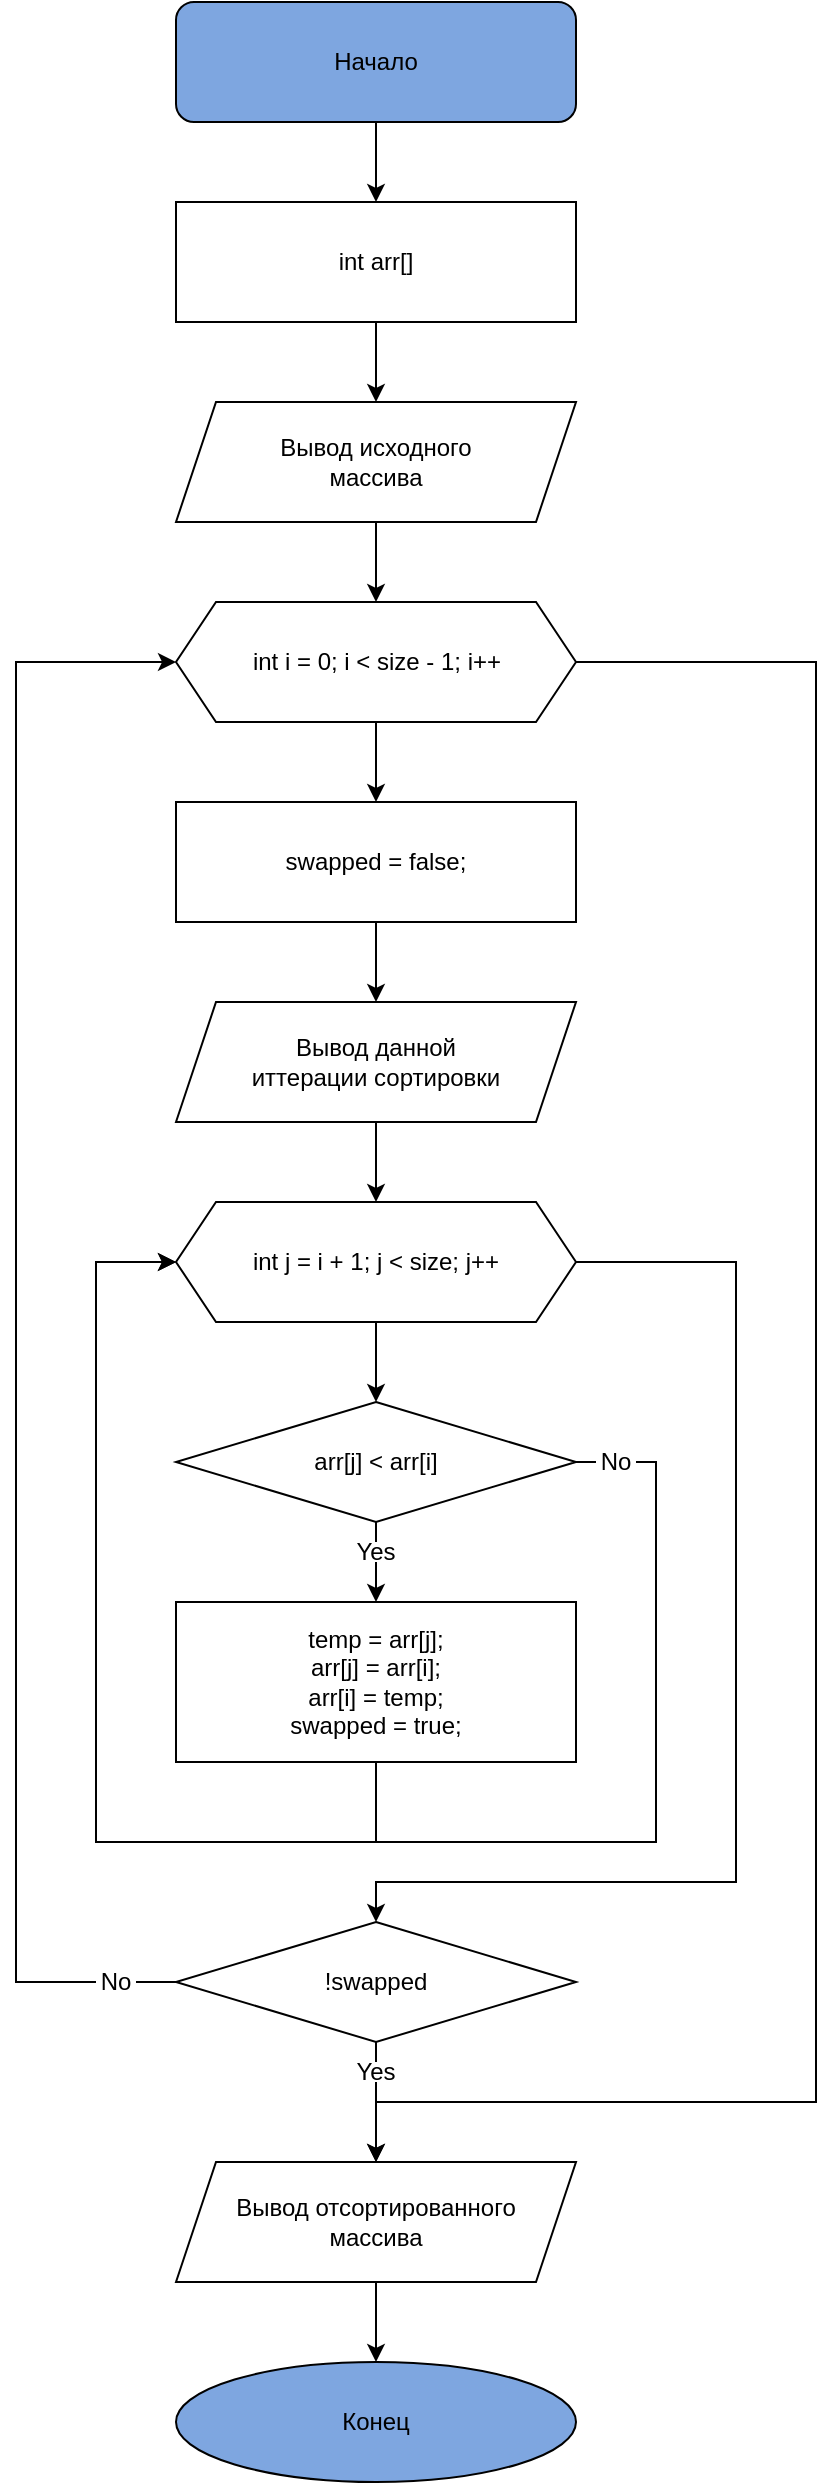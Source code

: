 <mxfile version="21.2.8" type="device">
  <diagram name="Страница 1" id="WEHtyOfjO5w-Sk7UoFfG">
    <mxGraphModel dx="2593" dy="2170" grid="1" gridSize="10" guides="1" tooltips="1" connect="1" arrows="1" fold="1" page="1" pageScale="1" pageWidth="827" pageHeight="1169" math="0" shadow="0">
      <root>
        <mxCell id="0" />
        <mxCell id="1" parent="0" />
        <mxCell id="sKk9zQVXmIqofUdxA77T-5" style="edgeStyle=orthogonalEdgeStyle;rounded=0;orthogonalLoop=1;jettySize=auto;html=1;exitX=0.5;exitY=1;exitDx=0;exitDy=0;entryX=0.5;entryY=0;entryDx=0;entryDy=0;" edge="1" parent="1" source="sKk9zQVXmIqofUdxA77T-1" target="sKk9zQVXmIqofUdxA77T-3">
          <mxGeometry relative="1" as="geometry" />
        </mxCell>
        <mxCell id="sKk9zQVXmIqofUdxA77T-1" value="" style="rounded=1;whiteSpace=wrap;html=1;fillColor=#7EA6E0;" vertex="1" parent="1">
          <mxGeometry x="300" y="40" width="200" height="60" as="geometry" />
        </mxCell>
        <mxCell id="sKk9zQVXmIqofUdxA77T-2" value="Начало" style="text;html=1;strokeColor=none;fillColor=none;align=center;verticalAlign=middle;whiteSpace=wrap;rounded=0;" vertex="1" parent="1">
          <mxGeometry x="370" y="55" width="60" height="30" as="geometry" />
        </mxCell>
        <mxCell id="sKk9zQVXmIqofUdxA77T-8" style="edgeStyle=orthogonalEdgeStyle;rounded=0;orthogonalLoop=1;jettySize=auto;html=1;exitX=0.5;exitY=1;exitDx=0;exitDy=0;entryX=0.5;entryY=0;entryDx=0;entryDy=0;" edge="1" parent="1" source="sKk9zQVXmIqofUdxA77T-3" target="sKk9zQVXmIqofUdxA77T-6">
          <mxGeometry relative="1" as="geometry" />
        </mxCell>
        <mxCell id="sKk9zQVXmIqofUdxA77T-3" value="" style="rounded=0;whiteSpace=wrap;html=1;" vertex="1" parent="1">
          <mxGeometry x="300" y="140" width="200" height="60" as="geometry" />
        </mxCell>
        <mxCell id="sKk9zQVXmIqofUdxA77T-4" value="int arr[]" style="text;html=1;strokeColor=none;fillColor=none;align=center;verticalAlign=middle;whiteSpace=wrap;rounded=0;" vertex="1" parent="1">
          <mxGeometry x="370" y="155" width="60" height="30" as="geometry" />
        </mxCell>
        <mxCell id="sKk9zQVXmIqofUdxA77T-10" style="edgeStyle=orthogonalEdgeStyle;rounded=0;orthogonalLoop=1;jettySize=auto;html=1;exitX=0.5;exitY=1;exitDx=0;exitDy=0;entryX=0.5;entryY=0;entryDx=0;entryDy=0;" edge="1" parent="1" source="sKk9zQVXmIqofUdxA77T-6" target="sKk9zQVXmIqofUdxA77T-9">
          <mxGeometry relative="1" as="geometry" />
        </mxCell>
        <mxCell id="sKk9zQVXmIqofUdxA77T-6" value="" style="shape=parallelogram;perimeter=parallelogramPerimeter;whiteSpace=wrap;html=1;fixedSize=1;" vertex="1" parent="1">
          <mxGeometry x="300" y="240" width="200" height="60" as="geometry" />
        </mxCell>
        <mxCell id="sKk9zQVXmIqofUdxA77T-7" value="Вывод исходного массива" style="text;html=1;strokeColor=none;fillColor=none;align=center;verticalAlign=middle;whiteSpace=wrap;rounded=0;" vertex="1" parent="1">
          <mxGeometry x="345" y="255" width="110" height="30" as="geometry" />
        </mxCell>
        <mxCell id="sKk9zQVXmIqofUdxA77T-13" style="edgeStyle=orthogonalEdgeStyle;rounded=0;orthogonalLoop=1;jettySize=auto;html=1;exitX=0.5;exitY=1;exitDx=0;exitDy=0;entryX=0.5;entryY=0;entryDx=0;entryDy=0;" edge="1" parent="1" source="sKk9zQVXmIqofUdxA77T-9" target="sKk9zQVXmIqofUdxA77T-12">
          <mxGeometry relative="1" as="geometry" />
        </mxCell>
        <mxCell id="sKk9zQVXmIqofUdxA77T-52" style="edgeStyle=orthogonalEdgeStyle;rounded=0;orthogonalLoop=1;jettySize=auto;html=1;exitX=1;exitY=0.5;exitDx=0;exitDy=0;entryX=0.5;entryY=0;entryDx=0;entryDy=0;" edge="1" parent="1" source="sKk9zQVXmIqofUdxA77T-9" target="sKk9zQVXmIqofUdxA77T-48">
          <mxGeometry relative="1" as="geometry">
            <Array as="points">
              <mxPoint x="620" y="370" />
              <mxPoint x="620" y="1090" />
              <mxPoint x="400" y="1090" />
            </Array>
          </mxGeometry>
        </mxCell>
        <mxCell id="sKk9zQVXmIqofUdxA77T-9" value="" style="shape=hexagon;perimeter=hexagonPerimeter2;whiteSpace=wrap;html=1;fixedSize=1;" vertex="1" parent="1">
          <mxGeometry x="300" y="340" width="200" height="60" as="geometry" />
        </mxCell>
        <mxCell id="sKk9zQVXmIqofUdxA77T-11" value="int i = 0; i &amp;lt; size - 1; i++" style="text;html=1;strokeColor=none;fillColor=none;align=center;verticalAlign=middle;whiteSpace=wrap;rounded=0;" vertex="1" parent="1">
          <mxGeometry x="332.5" y="355" width="135" height="30" as="geometry" />
        </mxCell>
        <mxCell id="sKk9zQVXmIqofUdxA77T-17" style="edgeStyle=orthogonalEdgeStyle;rounded=0;orthogonalLoop=1;jettySize=auto;html=1;exitX=0.5;exitY=1;exitDx=0;exitDy=0;entryX=0.5;entryY=0;entryDx=0;entryDy=0;" edge="1" parent="1" source="sKk9zQVXmIqofUdxA77T-12" target="sKk9zQVXmIqofUdxA77T-15">
          <mxGeometry relative="1" as="geometry" />
        </mxCell>
        <mxCell id="sKk9zQVXmIqofUdxA77T-12" value="" style="rounded=0;whiteSpace=wrap;html=1;" vertex="1" parent="1">
          <mxGeometry x="300" y="440" width="200" height="60" as="geometry" />
        </mxCell>
        <mxCell id="sKk9zQVXmIqofUdxA77T-14" value="swapped = false;" style="text;html=1;strokeColor=none;fillColor=none;align=center;verticalAlign=middle;whiteSpace=wrap;rounded=0;" vertex="1" parent="1">
          <mxGeometry x="350" y="455" width="100" height="30" as="geometry" />
        </mxCell>
        <mxCell id="sKk9zQVXmIqofUdxA77T-20" style="edgeStyle=orthogonalEdgeStyle;rounded=0;orthogonalLoop=1;jettySize=auto;html=1;exitX=0.5;exitY=1;exitDx=0;exitDy=0;entryX=0.5;entryY=0;entryDx=0;entryDy=0;" edge="1" parent="1" source="sKk9zQVXmIqofUdxA77T-15" target="sKk9zQVXmIqofUdxA77T-18">
          <mxGeometry relative="1" as="geometry" />
        </mxCell>
        <mxCell id="sKk9zQVXmIqofUdxA77T-15" value="" style="shape=parallelogram;perimeter=parallelogramPerimeter;whiteSpace=wrap;html=1;fixedSize=1;" vertex="1" parent="1">
          <mxGeometry x="300" y="540" width="200" height="60" as="geometry" />
        </mxCell>
        <mxCell id="sKk9zQVXmIqofUdxA77T-16" value="Вывод данной иттерации сортировки" style="text;html=1;strokeColor=none;fillColor=none;align=center;verticalAlign=middle;whiteSpace=wrap;rounded=0;" vertex="1" parent="1">
          <mxGeometry x="330" y="555" width="140" height="30" as="geometry" />
        </mxCell>
        <mxCell id="sKk9zQVXmIqofUdxA77T-22" style="edgeStyle=orthogonalEdgeStyle;rounded=0;orthogonalLoop=1;jettySize=auto;html=1;exitX=0.5;exitY=1;exitDx=0;exitDy=0;entryX=0.5;entryY=0;entryDx=0;entryDy=0;" edge="1" parent="1" source="sKk9zQVXmIqofUdxA77T-18" target="sKk9zQVXmIqofUdxA77T-21">
          <mxGeometry relative="1" as="geometry" />
        </mxCell>
        <mxCell id="sKk9zQVXmIqofUdxA77T-46" style="edgeStyle=orthogonalEdgeStyle;rounded=0;orthogonalLoop=1;jettySize=auto;html=1;exitX=1;exitY=0.5;exitDx=0;exitDy=0;entryX=0.5;entryY=0;entryDx=0;entryDy=0;" edge="1" parent="1" source="sKk9zQVXmIqofUdxA77T-18" target="sKk9zQVXmIqofUdxA77T-33">
          <mxGeometry relative="1" as="geometry">
            <Array as="points">
              <mxPoint x="580" y="670" />
              <mxPoint x="580" y="980" />
              <mxPoint x="400" y="980" />
            </Array>
          </mxGeometry>
        </mxCell>
        <mxCell id="sKk9zQVXmIqofUdxA77T-18" value="" style="shape=hexagon;perimeter=hexagonPerimeter2;whiteSpace=wrap;html=1;fixedSize=1;" vertex="1" parent="1">
          <mxGeometry x="300" y="640" width="200" height="60" as="geometry" />
        </mxCell>
        <mxCell id="sKk9zQVXmIqofUdxA77T-19" value="int j = i + 1; j &amp;lt; size; j++" style="text;html=1;strokeColor=none;fillColor=none;align=center;verticalAlign=middle;whiteSpace=wrap;rounded=0;" vertex="1" parent="1">
          <mxGeometry x="335" y="655" width="130" height="30" as="geometry" />
        </mxCell>
        <mxCell id="sKk9zQVXmIqofUdxA77T-26" style="edgeStyle=orthogonalEdgeStyle;rounded=0;orthogonalLoop=1;jettySize=auto;html=1;exitX=0.5;exitY=1;exitDx=0;exitDy=0;entryX=0.5;entryY=0;entryDx=0;entryDy=0;" edge="1" parent="1" source="sKk9zQVXmIqofUdxA77T-21" target="sKk9zQVXmIqofUdxA77T-24">
          <mxGeometry relative="1" as="geometry" />
        </mxCell>
        <mxCell id="sKk9zQVXmIqofUdxA77T-32" style="edgeStyle=orthogonalEdgeStyle;rounded=0;orthogonalLoop=1;jettySize=auto;html=1;exitX=1;exitY=0.5;exitDx=0;exitDy=0;entryX=0;entryY=0.5;entryDx=0;entryDy=0;" edge="1" parent="1" source="sKk9zQVXmIqofUdxA77T-21" target="sKk9zQVXmIqofUdxA77T-18">
          <mxGeometry relative="1" as="geometry">
            <Array as="points">
              <mxPoint x="540" y="770" />
              <mxPoint x="540" y="960" />
              <mxPoint x="260" y="960" />
              <mxPoint x="260" y="670" />
            </Array>
          </mxGeometry>
        </mxCell>
        <mxCell id="sKk9zQVXmIqofUdxA77T-21" value="" style="rhombus;whiteSpace=wrap;html=1;" vertex="1" parent="1">
          <mxGeometry x="300" y="740" width="200" height="60" as="geometry" />
        </mxCell>
        <mxCell id="sKk9zQVXmIqofUdxA77T-23" value="arr[j] &amp;lt; arr[i]" style="text;html=1;strokeColor=none;fillColor=none;align=center;verticalAlign=middle;whiteSpace=wrap;rounded=0;" vertex="1" parent="1">
          <mxGeometry x="365" y="755" width="70" height="30" as="geometry" />
        </mxCell>
        <mxCell id="sKk9zQVXmIqofUdxA77T-28" style="edgeStyle=orthogonalEdgeStyle;rounded=0;orthogonalLoop=1;jettySize=auto;html=1;exitX=0.5;exitY=1;exitDx=0;exitDy=0;entryX=0;entryY=0.5;entryDx=0;entryDy=0;" edge="1" parent="1" source="sKk9zQVXmIqofUdxA77T-24" target="sKk9zQVXmIqofUdxA77T-18">
          <mxGeometry relative="1" as="geometry">
            <Array as="points">
              <mxPoint x="400" y="960" />
              <mxPoint x="260" y="960" />
              <mxPoint x="260" y="670" />
            </Array>
          </mxGeometry>
        </mxCell>
        <mxCell id="sKk9zQVXmIqofUdxA77T-24" value="" style="rounded=0;whiteSpace=wrap;html=1;" vertex="1" parent="1">
          <mxGeometry x="300" y="840" width="200" height="80" as="geometry" />
        </mxCell>
        <mxCell id="sKk9zQVXmIqofUdxA77T-25" value="temp = arr[j];&lt;br&gt;arr[j] = arr[i];&lt;br&gt;arr[i] = temp;&lt;br&gt;swapped = true;" style="text;html=1;strokeColor=none;fillColor=none;align=center;verticalAlign=middle;whiteSpace=wrap;rounded=0;" vertex="1" parent="1">
          <mxGeometry x="355" y="850" width="90" height="60" as="geometry" />
        </mxCell>
        <mxCell id="sKk9zQVXmIqofUdxA77T-27" value="Yes" style="text;html=1;strokeColor=none;fillColor=#FFFFFF;align=center;verticalAlign=middle;whiteSpace=wrap;rounded=0;" vertex="1" parent="1">
          <mxGeometry x="385" y="810" width="30" height="10" as="geometry" />
        </mxCell>
        <mxCell id="sKk9zQVXmIqofUdxA77T-30" value="No" style="text;html=1;strokeColor=none;fillColor=#FFFFFF;align=center;verticalAlign=middle;whiteSpace=wrap;rounded=0;" vertex="1" parent="1">
          <mxGeometry x="510" y="765" width="20" height="10" as="geometry" />
        </mxCell>
        <mxCell id="sKk9zQVXmIqofUdxA77T-47" style="edgeStyle=orthogonalEdgeStyle;rounded=0;orthogonalLoop=1;jettySize=auto;html=1;exitX=0;exitY=0.5;exitDx=0;exitDy=0;entryX=0;entryY=0.5;entryDx=0;entryDy=0;" edge="1" parent="1" source="sKk9zQVXmIqofUdxA77T-33" target="sKk9zQVXmIqofUdxA77T-9">
          <mxGeometry relative="1" as="geometry">
            <Array as="points">
              <mxPoint x="220" y="1030" />
              <mxPoint x="220" y="370" />
            </Array>
          </mxGeometry>
        </mxCell>
        <mxCell id="sKk9zQVXmIqofUdxA77T-49" style="edgeStyle=orthogonalEdgeStyle;rounded=0;orthogonalLoop=1;jettySize=auto;html=1;exitX=0.5;exitY=1;exitDx=0;exitDy=0;entryX=0.5;entryY=0;entryDx=0;entryDy=0;" edge="1" parent="1" source="sKk9zQVXmIqofUdxA77T-33" target="sKk9zQVXmIqofUdxA77T-48">
          <mxGeometry relative="1" as="geometry" />
        </mxCell>
        <mxCell id="sKk9zQVXmIqofUdxA77T-33" value="" style="rhombus;whiteSpace=wrap;html=1;" vertex="1" parent="1">
          <mxGeometry x="300" y="1000" width="200" height="60" as="geometry" />
        </mxCell>
        <mxCell id="sKk9zQVXmIqofUdxA77T-34" value="!swapped" style="text;html=1;strokeColor=none;fillColor=none;align=center;verticalAlign=middle;whiteSpace=wrap;rounded=0;" vertex="1" parent="1">
          <mxGeometry x="370" y="1015" width="60" height="30" as="geometry" />
        </mxCell>
        <mxCell id="sKk9zQVXmIqofUdxA77T-38" value="No" style="text;html=1;strokeColor=none;fillColor=#FFFFFF;align=center;verticalAlign=middle;whiteSpace=wrap;rounded=0;" vertex="1" parent="1">
          <mxGeometry x="260" y="1025" width="20" height="10" as="geometry" />
        </mxCell>
        <mxCell id="sKk9zQVXmIqofUdxA77T-55" style="edgeStyle=orthogonalEdgeStyle;rounded=0;orthogonalLoop=1;jettySize=auto;html=1;exitX=0.5;exitY=1;exitDx=0;exitDy=0;entryX=0.5;entryY=0;entryDx=0;entryDy=0;" edge="1" parent="1" source="sKk9zQVXmIqofUdxA77T-48" target="sKk9zQVXmIqofUdxA77T-53">
          <mxGeometry relative="1" as="geometry" />
        </mxCell>
        <mxCell id="sKk9zQVXmIqofUdxA77T-48" value="" style="shape=parallelogram;perimeter=parallelogramPerimeter;whiteSpace=wrap;html=1;fixedSize=1;" vertex="1" parent="1">
          <mxGeometry x="300" y="1120" width="200" height="60" as="geometry" />
        </mxCell>
        <mxCell id="sKk9zQVXmIqofUdxA77T-50" value="Yes" style="text;html=1;strokeColor=none;fillColor=#FFFFFF;align=center;verticalAlign=middle;whiteSpace=wrap;rounded=0;" vertex="1" parent="1">
          <mxGeometry x="385" y="1070" width="30" height="10" as="geometry" />
        </mxCell>
        <mxCell id="sKk9zQVXmIqofUdxA77T-51" value="Вывод отсортированного массива" style="text;html=1;strokeColor=none;fillColor=none;align=center;verticalAlign=middle;whiteSpace=wrap;rounded=0;" vertex="1" parent="1">
          <mxGeometry x="325" y="1135" width="150" height="30" as="geometry" />
        </mxCell>
        <mxCell id="sKk9zQVXmIqofUdxA77T-53" value="" style="ellipse;whiteSpace=wrap;html=1;fillColor=#7EA6E0;" vertex="1" parent="1">
          <mxGeometry x="300" y="1220" width="200" height="60" as="geometry" />
        </mxCell>
        <mxCell id="sKk9zQVXmIqofUdxA77T-54" value="Конец" style="text;html=1;strokeColor=none;fillColor=none;align=center;verticalAlign=middle;whiteSpace=wrap;rounded=0;" vertex="1" parent="1">
          <mxGeometry x="370" y="1235" width="60" height="30" as="geometry" />
        </mxCell>
      </root>
    </mxGraphModel>
  </diagram>
</mxfile>
